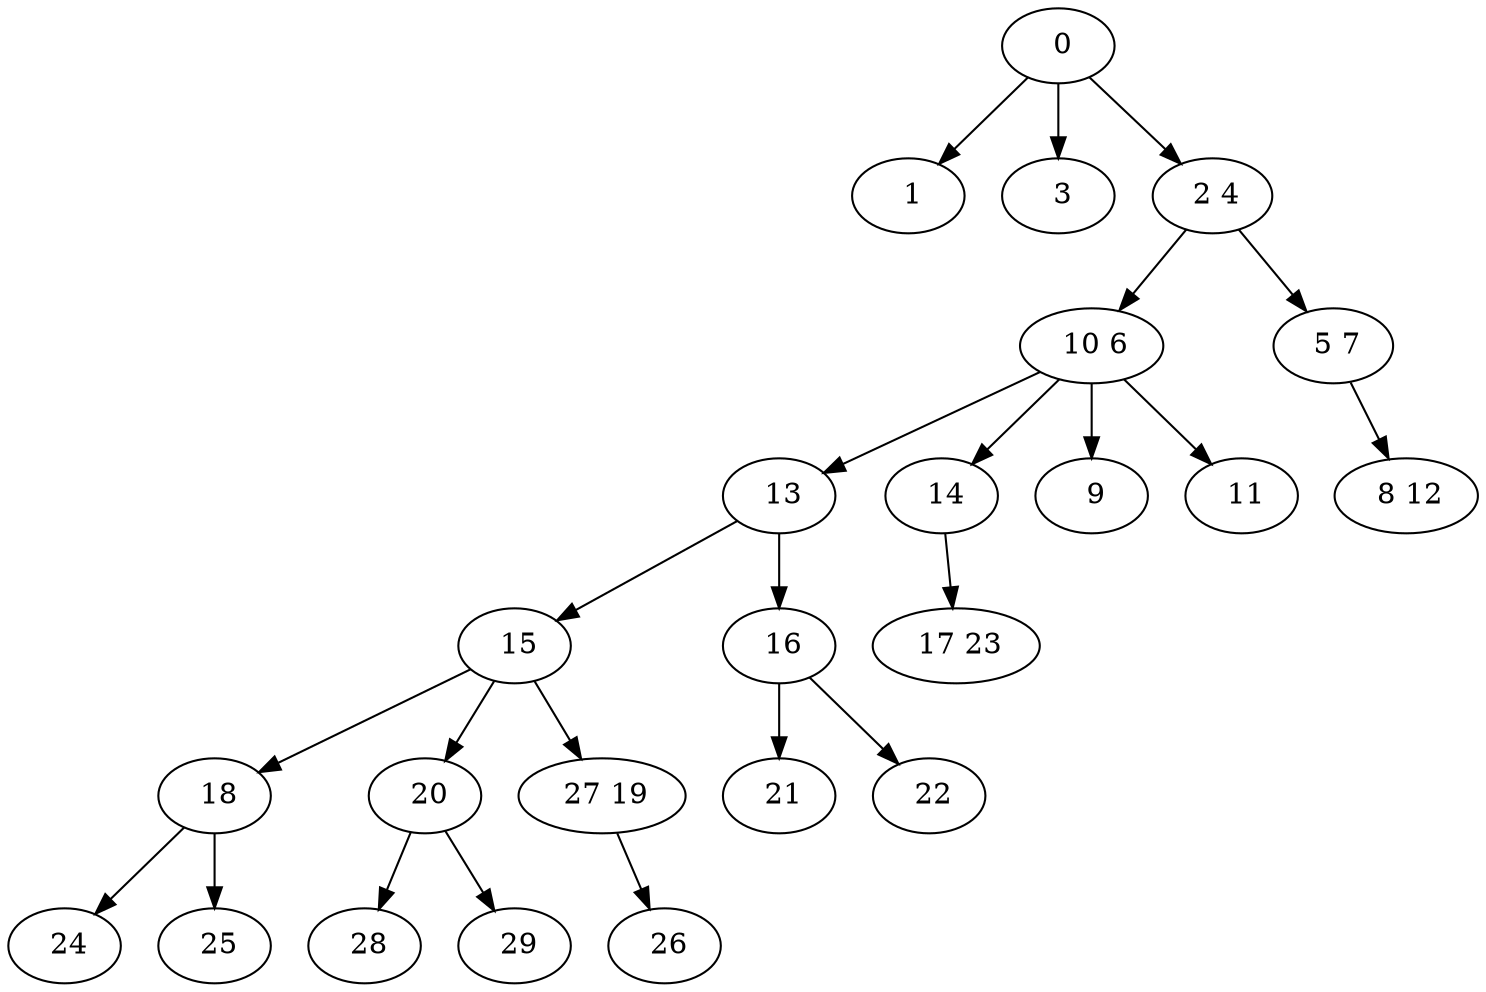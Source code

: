 digraph mytree {
" 0" -> " 1";
" 0" -> " 3";
" 0" -> " 2 4";
" 1";
" 3";
" 2 4" -> " 10 6";
" 2 4" -> " 5 7";
" 13" -> " 15";
" 13" -> " 16";
" 15" -> " 18";
" 15" -> " 20";
" 15" -> " 27 19";
" 16" -> " 21";
" 16" -> " 22";
" 14" -> " 17 23";
" 17 23";
" 18" -> " 24";
" 18" -> " 25";
" 20" -> " 28";
" 20" -> " 29";
" 27 19" -> " 26";
" 21";
" 22";
" 24";
" 25";
" 28";
" 29";
" 26";
" 10 6" -> " 13";
" 10 6" -> " 14";
" 10 6" -> " 9";
" 10 6" -> " 11";
" 9";
" 11";
" 8 12";
" 5 7" -> " 8 12";
}
